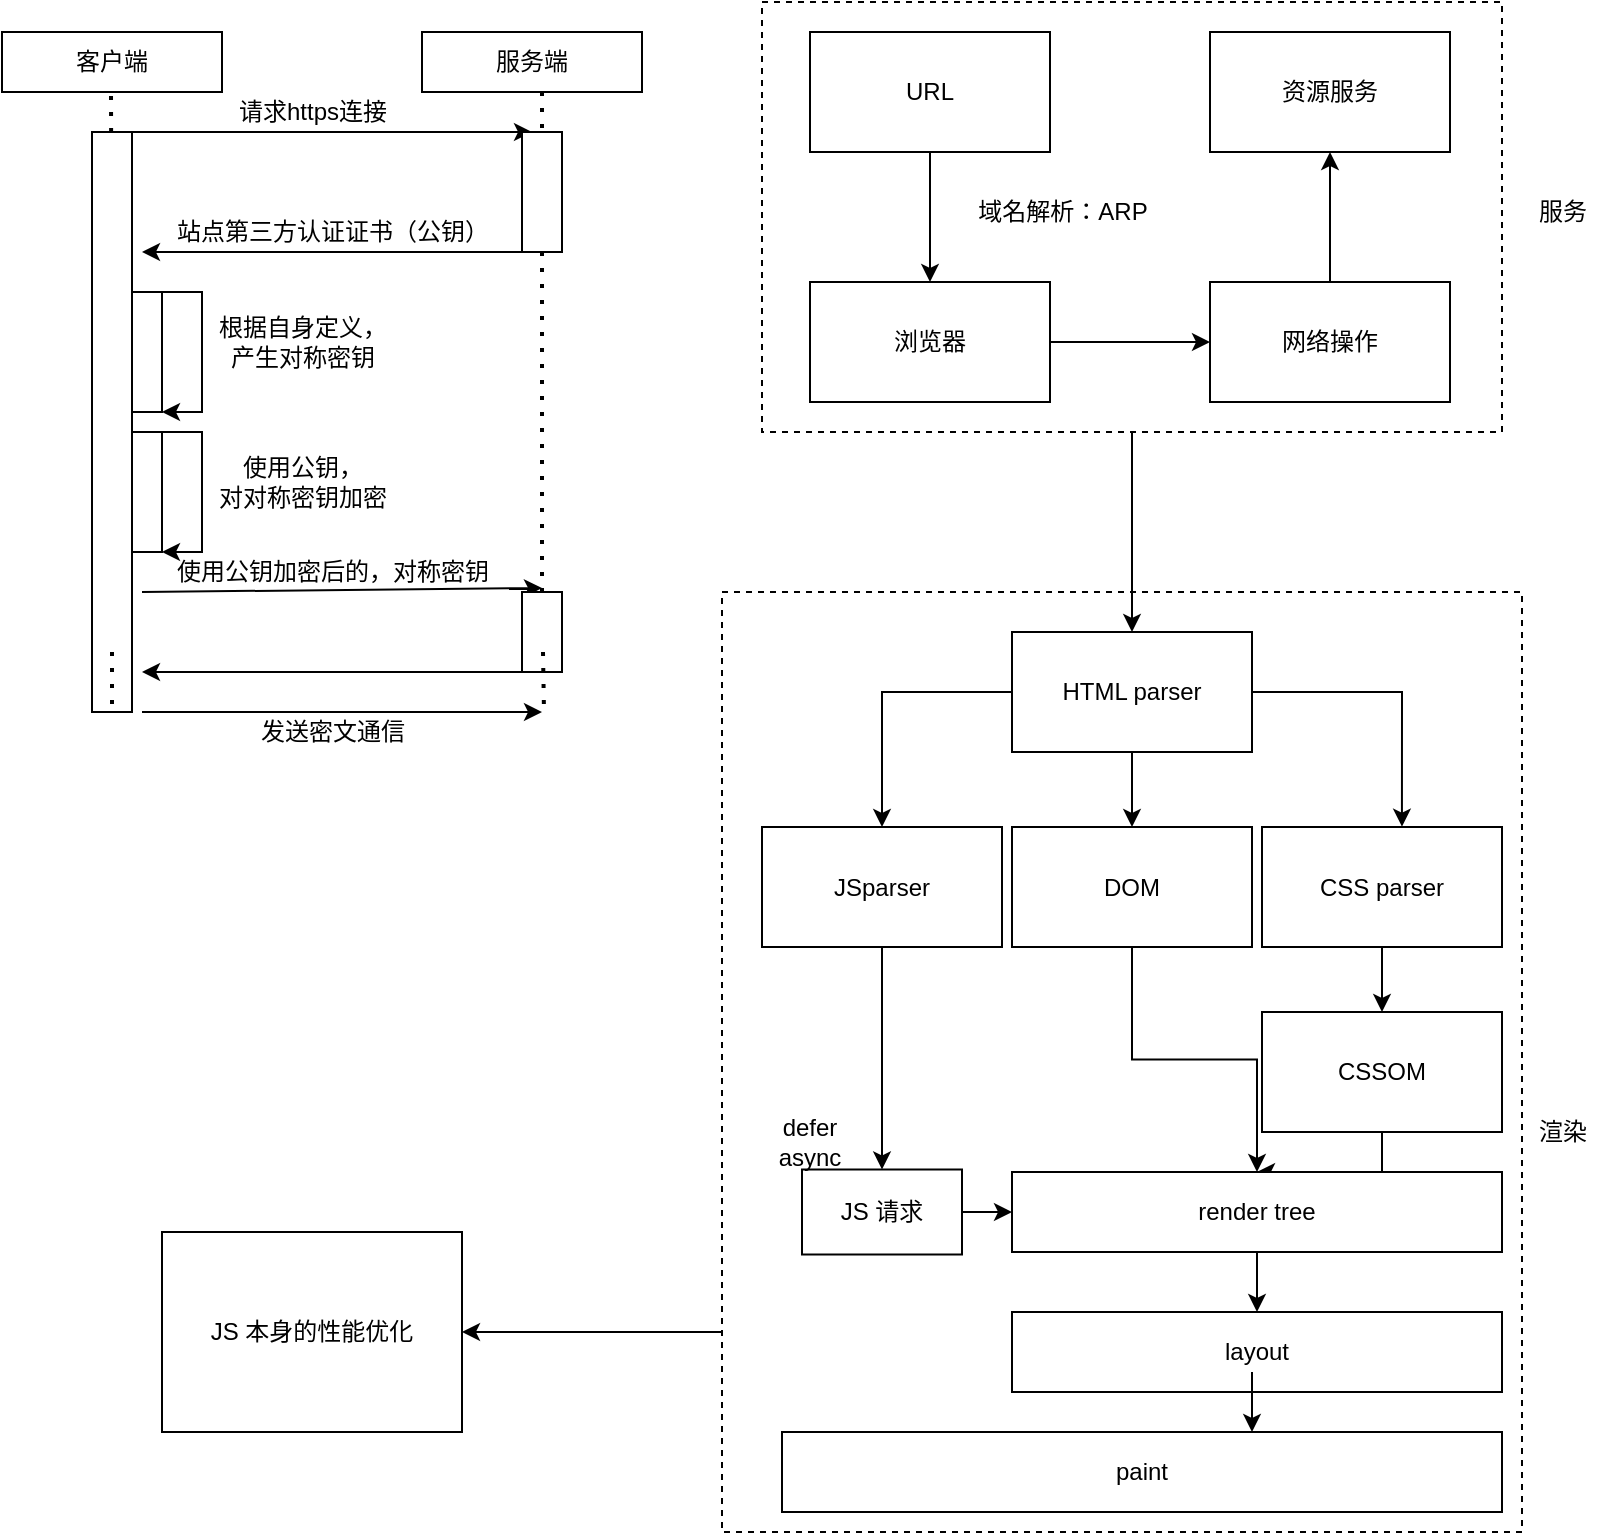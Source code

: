 <mxfile version="17.4.0" type="device"><diagram id="9QaqoEUcsIEGfBQhGI3q" name="Page-1"><mxGraphModel dx="626" dy="405" grid="1" gridSize="10" guides="1" tooltips="1" connect="1" arrows="1" fold="1" page="1" pageScale="1" pageWidth="827" pageHeight="1169" math="0" shadow="0"><root><mxCell id="0"/><mxCell id="1" parent="0"/><mxCell id="Yw-L4v-Hf-2sdm-lXBnO-36" value="" style="rounded=0;whiteSpace=wrap;html=1;dashed=1;" vertex="1" parent="1"><mxGeometry x="370" y="300" width="400" height="470" as="geometry"/></mxCell><mxCell id="Yw-L4v-Hf-2sdm-lXBnO-37" value="" style="edgeStyle=orthogonalEdgeStyle;rounded=0;orthogonalLoop=1;jettySize=auto;html=1;entryX=0.5;entryY=0;entryDx=0;entryDy=0;" edge="1" parent="1" source="Yw-L4v-Hf-2sdm-lXBnO-34" target="Yw-L4v-Hf-2sdm-lXBnO-39"><mxGeometry relative="1" as="geometry"/></mxCell><mxCell id="Yw-L4v-Hf-2sdm-lXBnO-34" value="" style="rounded=0;whiteSpace=wrap;html=1;dashed=1;" vertex="1" parent="1"><mxGeometry x="390" y="5" width="370" height="215" as="geometry"/></mxCell><mxCell id="Yw-L4v-Hf-2sdm-lXBnO-3" value="" style="edgeStyle=orthogonalEdgeStyle;rounded=0;orthogonalLoop=1;jettySize=auto;html=1;" edge="1" parent="1" source="Yw-L4v-Hf-2sdm-lXBnO-1" target="Yw-L4v-Hf-2sdm-lXBnO-2"><mxGeometry relative="1" as="geometry"/></mxCell><mxCell id="Yw-L4v-Hf-2sdm-lXBnO-1" value="URL" style="rounded=0;whiteSpace=wrap;html=1;" vertex="1" parent="1"><mxGeometry x="414" y="20" width="120" height="60" as="geometry"/></mxCell><mxCell id="Yw-L4v-Hf-2sdm-lXBnO-31" value="" style="edgeStyle=orthogonalEdgeStyle;rounded=0;orthogonalLoop=1;jettySize=auto;html=1;" edge="1" parent="1" source="Yw-L4v-Hf-2sdm-lXBnO-2" target="Yw-L4v-Hf-2sdm-lXBnO-30"><mxGeometry relative="1" as="geometry"/></mxCell><mxCell id="Yw-L4v-Hf-2sdm-lXBnO-2" value="浏览器" style="rounded=0;whiteSpace=wrap;html=1;" vertex="1" parent="1"><mxGeometry x="414" y="145" width="120" height="60" as="geometry"/></mxCell><mxCell id="Yw-L4v-Hf-2sdm-lXBnO-4" value="客户端" style="rounded=0;whiteSpace=wrap;html=1;" vertex="1" parent="1"><mxGeometry x="10" y="20" width="110" height="30" as="geometry"/></mxCell><mxCell id="Yw-L4v-Hf-2sdm-lXBnO-5" value="服务端" style="rounded=0;whiteSpace=wrap;html=1;" vertex="1" parent="1"><mxGeometry x="220" y="20" width="110" height="30" as="geometry"/></mxCell><mxCell id="Yw-L4v-Hf-2sdm-lXBnO-6" value="" style="endArrow=none;dashed=1;html=1;dashPattern=1 3;strokeWidth=2;rounded=0;startArrow=none;" edge="1" parent="1" source="Yw-L4v-Hf-2sdm-lXBnO-8"><mxGeometry width="50" height="50" relative="1" as="geometry"><mxPoint x="65" y="330" as="sourcePoint"/><mxPoint x="64.5" y="50" as="targetPoint"/></mxGeometry></mxCell><mxCell id="Yw-L4v-Hf-2sdm-lXBnO-7" value="" style="endArrow=none;dashed=1;html=1;dashPattern=1 3;strokeWidth=2;rounded=0;startArrow=none;" edge="1" parent="1" source="Yw-L4v-Hf-2sdm-lXBnO-24"><mxGeometry width="50" height="50" relative="1" as="geometry"><mxPoint x="280.5" y="330" as="sourcePoint"/><mxPoint x="280" y="50" as="targetPoint"/></mxGeometry></mxCell><mxCell id="Yw-L4v-Hf-2sdm-lXBnO-8" value="" style="rounded=0;whiteSpace=wrap;html=1;" vertex="1" parent="1"><mxGeometry x="55" y="70" width="20" height="290" as="geometry"/></mxCell><mxCell id="Yw-L4v-Hf-2sdm-lXBnO-9" value="" style="endArrow=none;dashed=1;html=1;dashPattern=1 3;strokeWidth=2;rounded=0;" edge="1" parent="1" target="Yw-L4v-Hf-2sdm-lXBnO-8"><mxGeometry width="50" height="50" relative="1" as="geometry"><mxPoint x="65" y="330" as="sourcePoint"/><mxPoint x="64.5" y="50" as="targetPoint"/></mxGeometry></mxCell><mxCell id="Yw-L4v-Hf-2sdm-lXBnO-10" value="" style="endArrow=classic;html=1;rounded=0;" edge="1" parent="1"><mxGeometry width="50" height="50" relative="1" as="geometry"><mxPoint x="75" y="70" as="sourcePoint"/><mxPoint x="275" y="70" as="targetPoint"/></mxGeometry></mxCell><mxCell id="Yw-L4v-Hf-2sdm-lXBnO-11" value="请求https连接" style="text;html=1;align=center;verticalAlign=middle;resizable=0;points=[];autosize=1;strokeColor=none;fillColor=none;" vertex="1" parent="1"><mxGeometry x="120" y="50" width="90" height="20" as="geometry"/></mxCell><mxCell id="Yw-L4v-Hf-2sdm-lXBnO-12" value="" style="rounded=0;whiteSpace=wrap;html=1;" vertex="1" parent="1"><mxGeometry x="270" y="70" width="20" height="60" as="geometry"/></mxCell><mxCell id="Yw-L4v-Hf-2sdm-lXBnO-13" value="" style="endArrow=classic;html=1;rounded=0;exitX=0;exitY=1;exitDx=0;exitDy=0;" edge="1" parent="1" source="Yw-L4v-Hf-2sdm-lXBnO-12"><mxGeometry width="50" height="50" relative="1" as="geometry"><mxPoint x="250" y="130" as="sourcePoint"/><mxPoint x="80" y="130" as="targetPoint"/></mxGeometry></mxCell><mxCell id="Yw-L4v-Hf-2sdm-lXBnO-14" value="站点第三方认证证书（公钥）" style="text;html=1;align=center;verticalAlign=middle;resizable=0;points=[];autosize=1;strokeColor=none;fillColor=none;" vertex="1" parent="1"><mxGeometry x="90" y="110" width="170" height="20" as="geometry"/></mxCell><mxCell id="Yw-L4v-Hf-2sdm-lXBnO-15" value="" style="rounded=0;whiteSpace=wrap;html=1;" vertex="1" parent="1"><mxGeometry x="75" y="150" width="15" height="60" as="geometry"/></mxCell><mxCell id="Yw-L4v-Hf-2sdm-lXBnO-16" value="" style="endArrow=classic;html=1;rounded=0;exitX=0.75;exitY=0;exitDx=0;exitDy=0;entryX=1;entryY=1;entryDx=0;entryDy=0;" edge="1" parent="1" source="Yw-L4v-Hf-2sdm-lXBnO-15" target="Yw-L4v-Hf-2sdm-lXBnO-15"><mxGeometry width="50" height="50" relative="1" as="geometry"><mxPoint x="260" y="210" as="sourcePoint"/><mxPoint x="310" y="160" as="targetPoint"/><Array as="points"><mxPoint x="110" y="150"/><mxPoint x="110" y="210"/></Array></mxGeometry></mxCell><mxCell id="Yw-L4v-Hf-2sdm-lXBnO-17" value="根据自身定义，&lt;br&gt;产生对称密钥" style="text;html=1;align=center;verticalAlign=middle;resizable=0;points=[];autosize=1;strokeColor=none;fillColor=none;" vertex="1" parent="1"><mxGeometry x="110" y="160" width="100" height="30" as="geometry"/></mxCell><mxCell id="Yw-L4v-Hf-2sdm-lXBnO-19" value="" style="rounded=0;whiteSpace=wrap;html=1;" vertex="1" parent="1"><mxGeometry x="75" y="220" width="15" height="60" as="geometry"/></mxCell><mxCell id="Yw-L4v-Hf-2sdm-lXBnO-20" value="" style="endArrow=classic;html=1;rounded=0;exitX=0.75;exitY=0;exitDx=0;exitDy=0;entryX=1;entryY=1;entryDx=0;entryDy=0;" edge="1" parent="1" source="Yw-L4v-Hf-2sdm-lXBnO-19" target="Yw-L4v-Hf-2sdm-lXBnO-19"><mxGeometry width="50" height="50" relative="1" as="geometry"><mxPoint x="260" y="280" as="sourcePoint"/><mxPoint x="310" y="230" as="targetPoint"/><Array as="points"><mxPoint x="110" y="220"/><mxPoint x="110" y="280"/></Array></mxGeometry></mxCell><mxCell id="Yw-L4v-Hf-2sdm-lXBnO-21" value="使用公钥，&lt;br&gt;对对称密钥加密" style="text;html=1;align=center;verticalAlign=middle;resizable=0;points=[];autosize=1;strokeColor=none;fillColor=none;" vertex="1" parent="1"><mxGeometry x="110" y="230" width="100" height="30" as="geometry"/></mxCell><mxCell id="Yw-L4v-Hf-2sdm-lXBnO-22" value="" style="endArrow=classic;html=1;rounded=0;" edge="1" parent="1"><mxGeometry width="50" height="50" relative="1" as="geometry"><mxPoint x="80" y="300" as="sourcePoint"/><mxPoint x="280" y="298" as="targetPoint"/></mxGeometry></mxCell><mxCell id="Yw-L4v-Hf-2sdm-lXBnO-23" value="使用公钥加密后的，对称密钥" style="text;html=1;align=center;verticalAlign=middle;resizable=0;points=[];autosize=1;strokeColor=none;fillColor=none;" vertex="1" parent="1"><mxGeometry x="90" y="280" width="170" height="20" as="geometry"/></mxCell><mxCell id="Yw-L4v-Hf-2sdm-lXBnO-24" value="" style="rounded=0;whiteSpace=wrap;html=1;" vertex="1" parent="1"><mxGeometry x="270" y="300" width="20" height="40" as="geometry"/></mxCell><mxCell id="Yw-L4v-Hf-2sdm-lXBnO-25" value="" style="endArrow=none;dashed=1;html=1;dashPattern=1 3;strokeWidth=2;rounded=0;" edge="1" parent="1"><mxGeometry width="50" height="50" relative="1" as="geometry"><mxPoint x="280.5" y="330" as="sourcePoint"/><mxPoint x="281" y="360" as="targetPoint"/></mxGeometry></mxCell><mxCell id="Yw-L4v-Hf-2sdm-lXBnO-26" value="" style="endArrow=classic;html=1;rounded=0;" edge="1" parent="1"><mxGeometry width="50" height="50" relative="1" as="geometry"><mxPoint x="270" y="340" as="sourcePoint"/><mxPoint x="80" y="340" as="targetPoint"/></mxGeometry></mxCell><mxCell id="Yw-L4v-Hf-2sdm-lXBnO-27" value="" style="endArrow=classic;html=1;rounded=0;" edge="1" parent="1"><mxGeometry width="50" height="50" relative="1" as="geometry"><mxPoint x="80" y="360" as="sourcePoint"/><mxPoint x="280" y="360" as="targetPoint"/></mxGeometry></mxCell><mxCell id="Yw-L4v-Hf-2sdm-lXBnO-28" value="发送密文通信" style="text;html=1;align=center;verticalAlign=middle;resizable=0;points=[];autosize=1;strokeColor=none;fillColor=none;" vertex="1" parent="1"><mxGeometry x="130" y="360" width="90" height="20" as="geometry"/></mxCell><mxCell id="Yw-L4v-Hf-2sdm-lXBnO-29" value="域名解析：ARP" style="text;html=1;align=center;verticalAlign=middle;resizable=0;points=[];autosize=1;strokeColor=none;fillColor=none;" vertex="1" parent="1"><mxGeometry x="490" y="100" width="100" height="20" as="geometry"/></mxCell><mxCell id="Yw-L4v-Hf-2sdm-lXBnO-33" value="" style="edgeStyle=orthogonalEdgeStyle;rounded=0;orthogonalLoop=1;jettySize=auto;html=1;" edge="1" parent="1" source="Yw-L4v-Hf-2sdm-lXBnO-30" target="Yw-L4v-Hf-2sdm-lXBnO-32"><mxGeometry relative="1" as="geometry"/></mxCell><mxCell id="Yw-L4v-Hf-2sdm-lXBnO-30" value="网络操作" style="rounded=0;whiteSpace=wrap;html=1;" vertex="1" parent="1"><mxGeometry x="614" y="145" width="120" height="60" as="geometry"/></mxCell><mxCell id="Yw-L4v-Hf-2sdm-lXBnO-32" value="资源服务" style="rounded=0;whiteSpace=wrap;html=1;" vertex="1" parent="1"><mxGeometry x="614" y="20" width="120" height="60" as="geometry"/></mxCell><mxCell id="Yw-L4v-Hf-2sdm-lXBnO-35" value="服务" style="text;html=1;align=center;verticalAlign=middle;resizable=0;points=[];autosize=1;strokeColor=none;fillColor=none;" vertex="1" parent="1"><mxGeometry x="770" y="100" width="40" height="20" as="geometry"/></mxCell><mxCell id="Yw-L4v-Hf-2sdm-lXBnO-38" value="渲染" style="text;html=1;align=center;verticalAlign=middle;resizable=0;points=[];autosize=1;strokeColor=none;fillColor=none;" vertex="1" parent="1"><mxGeometry x="770" y="560" width="40" height="20" as="geometry"/></mxCell><mxCell id="Yw-L4v-Hf-2sdm-lXBnO-41" value="" style="edgeStyle=orthogonalEdgeStyle;rounded=0;orthogonalLoop=1;jettySize=auto;html=1;" edge="1" parent="1" source="Yw-L4v-Hf-2sdm-lXBnO-39" target="Yw-L4v-Hf-2sdm-lXBnO-40"><mxGeometry relative="1" as="geometry"/></mxCell><mxCell id="Yw-L4v-Hf-2sdm-lXBnO-39" value="HTML parser" style="rounded=0;whiteSpace=wrap;html=1;" vertex="1" parent="1"><mxGeometry x="515" y="320" width="120" height="60" as="geometry"/></mxCell><mxCell id="Yw-L4v-Hf-2sdm-lXBnO-53" value="" style="edgeStyle=orthogonalEdgeStyle;rounded=0;orthogonalLoop=1;jettySize=auto;html=1;" edge="1" parent="1" source="Yw-L4v-Hf-2sdm-lXBnO-40" target="Yw-L4v-Hf-2sdm-lXBnO-51"><mxGeometry relative="1" as="geometry"/></mxCell><mxCell id="Yw-L4v-Hf-2sdm-lXBnO-40" value="DOM" style="rounded=0;whiteSpace=wrap;html=1;" vertex="1" parent="1"><mxGeometry x="515" y="417.5" width="120" height="60" as="geometry"/></mxCell><mxCell id="Yw-L4v-Hf-2sdm-lXBnO-57" value="" style="edgeStyle=orthogonalEdgeStyle;rounded=0;orthogonalLoop=1;jettySize=auto;html=1;" edge="1" parent="1" source="Yw-L4v-Hf-2sdm-lXBnO-42" target="Yw-L4v-Hf-2sdm-lXBnO-56"><mxGeometry relative="1" as="geometry"/></mxCell><mxCell id="Yw-L4v-Hf-2sdm-lXBnO-42" value="JSparser" style="rounded=0;whiteSpace=wrap;html=1;" vertex="1" parent="1"><mxGeometry x="390" y="417.5" width="120" height="60" as="geometry"/></mxCell><mxCell id="Yw-L4v-Hf-2sdm-lXBnO-50" value="" style="edgeStyle=orthogonalEdgeStyle;rounded=0;orthogonalLoop=1;jettySize=auto;html=1;" edge="1" parent="1" source="Yw-L4v-Hf-2sdm-lXBnO-43" target="Yw-L4v-Hf-2sdm-lXBnO-49"><mxGeometry relative="1" as="geometry"/></mxCell><mxCell id="Yw-L4v-Hf-2sdm-lXBnO-43" value="CSS parser" style="rounded=0;whiteSpace=wrap;html=1;" vertex="1" parent="1"><mxGeometry x="640" y="417.5" width="120" height="60" as="geometry"/></mxCell><mxCell id="Yw-L4v-Hf-2sdm-lXBnO-46" value="" style="edgeStyle=orthogonalEdgeStyle;rounded=0;orthogonalLoop=1;jettySize=auto;html=1;exitX=1;exitY=0.5;exitDx=0;exitDy=0;entryX=0.583;entryY=-0.003;entryDx=0;entryDy=0;entryPerimeter=0;" edge="1" parent="1" source="Yw-L4v-Hf-2sdm-lXBnO-39" target="Yw-L4v-Hf-2sdm-lXBnO-43"><mxGeometry relative="1" as="geometry"><mxPoint x="585" y="390" as="sourcePoint"/><mxPoint x="585" y="427.5" as="targetPoint"/></mxGeometry></mxCell><mxCell id="Yw-L4v-Hf-2sdm-lXBnO-47" value="" style="edgeStyle=orthogonalEdgeStyle;rounded=0;orthogonalLoop=1;jettySize=auto;html=1;exitX=0;exitY=0.5;exitDx=0;exitDy=0;entryX=0.5;entryY=0;entryDx=0;entryDy=0;" edge="1" parent="1" source="Yw-L4v-Hf-2sdm-lXBnO-39" target="Yw-L4v-Hf-2sdm-lXBnO-42"><mxGeometry relative="1" as="geometry"><mxPoint x="645" y="360" as="sourcePoint"/><mxPoint x="719.96" y="427.32" as="targetPoint"/></mxGeometry></mxCell><mxCell id="Yw-L4v-Hf-2sdm-lXBnO-52" value="" style="edgeStyle=orthogonalEdgeStyle;rounded=0;orthogonalLoop=1;jettySize=auto;html=1;" edge="1" parent="1" source="Yw-L4v-Hf-2sdm-lXBnO-49" target="Yw-L4v-Hf-2sdm-lXBnO-51"><mxGeometry relative="1" as="geometry"/></mxCell><mxCell id="Yw-L4v-Hf-2sdm-lXBnO-49" value="CSSOM" style="rounded=0;whiteSpace=wrap;html=1;" vertex="1" parent="1"><mxGeometry x="640" y="510" width="120" height="60" as="geometry"/></mxCell><mxCell id="Yw-L4v-Hf-2sdm-lXBnO-51" value="render tree" style="rounded=0;whiteSpace=wrap;html=1;" vertex="1" parent="1"><mxGeometry x="515" y="590" width="245" height="40" as="geometry"/></mxCell><mxCell id="Yw-L4v-Hf-2sdm-lXBnO-56" value="JS 请求" style="rounded=0;whiteSpace=wrap;html=1;" vertex="1" parent="1"><mxGeometry x="410" y="588.75" width="80" height="42.5" as="geometry"/></mxCell><mxCell id="Yw-L4v-Hf-2sdm-lXBnO-59" value="" style="endArrow=classic;html=1;rounded=0;exitX=1;exitY=0.5;exitDx=0;exitDy=0;" edge="1" parent="1" source="Yw-L4v-Hf-2sdm-lXBnO-56" target="Yw-L4v-Hf-2sdm-lXBnO-51"><mxGeometry width="50" height="50" relative="1" as="geometry"><mxPoint x="630" y="580" as="sourcePoint"/><mxPoint x="680" y="530" as="targetPoint"/></mxGeometry></mxCell><mxCell id="Yw-L4v-Hf-2sdm-lXBnO-60" value="defer async" style="text;html=1;strokeColor=none;fillColor=none;align=center;verticalAlign=middle;whiteSpace=wrap;rounded=0;" vertex="1" parent="1"><mxGeometry x="384" y="560" width="60" height="30" as="geometry"/></mxCell><mxCell id="Yw-L4v-Hf-2sdm-lXBnO-61" value="layout" style="rounded=0;whiteSpace=wrap;html=1;" vertex="1" parent="1"><mxGeometry x="515" y="660" width="245" height="40" as="geometry"/></mxCell><mxCell id="Yw-L4v-Hf-2sdm-lXBnO-62" value="paint" style="rounded=0;whiteSpace=wrap;html=1;" vertex="1" parent="1"><mxGeometry x="400" y="720" width="360" height="40" as="geometry"/></mxCell><mxCell id="Yw-L4v-Hf-2sdm-lXBnO-64" value="" style="endArrow=classic;html=1;rounded=0;exitX=0.5;exitY=1;exitDx=0;exitDy=0;entryX=0.5;entryY=0;entryDx=0;entryDy=0;" edge="1" parent="1" source="Yw-L4v-Hf-2sdm-lXBnO-51" target="Yw-L4v-Hf-2sdm-lXBnO-61"><mxGeometry width="50" height="50" relative="1" as="geometry"><mxPoint x="630" y="690" as="sourcePoint"/><mxPoint x="680" y="640" as="targetPoint"/></mxGeometry></mxCell><mxCell id="Yw-L4v-Hf-2sdm-lXBnO-65" value="" style="endArrow=classic;html=1;rounded=0;exitX=0.5;exitY=1;exitDx=0;exitDy=0;entryX=0.5;entryY=0;entryDx=0;entryDy=0;" edge="1" parent="1"><mxGeometry width="50" height="50" relative="1" as="geometry"><mxPoint x="635" y="690" as="sourcePoint"/><mxPoint x="635" y="720" as="targetPoint"/></mxGeometry></mxCell><mxCell id="Yw-L4v-Hf-2sdm-lXBnO-67" value="" style="endArrow=classic;html=1;rounded=0;" edge="1" parent="1"><mxGeometry width="50" height="50" relative="1" as="geometry"><mxPoint x="370" y="670" as="sourcePoint"/><mxPoint x="240" y="670" as="targetPoint"/></mxGeometry></mxCell><mxCell id="Yw-L4v-Hf-2sdm-lXBnO-68" value="JS 本身的性能优化" style="whiteSpace=wrap;html=1;" vertex="1" parent="1"><mxGeometry x="90" y="620" width="150" height="100" as="geometry"/></mxCell></root></mxGraphModel></diagram></mxfile>
